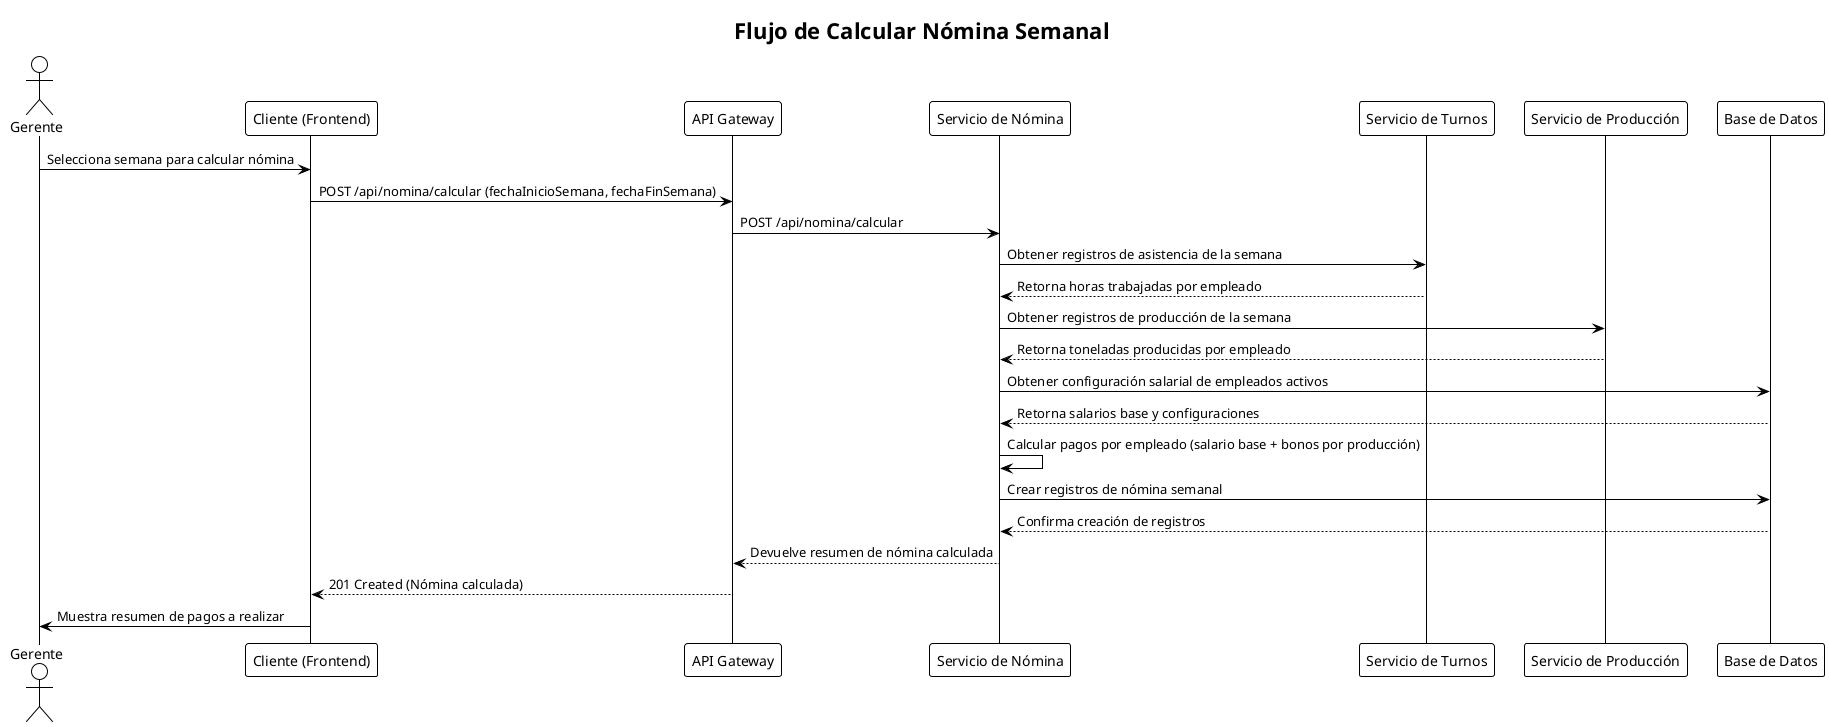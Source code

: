 @startuml sequence_calcular_nomina_semanal
!theme plain

title "Flujo de Calcular Nómina Semanal"

actor Gerente
participant "Cliente (Frontend)" as Cliente
participant "API Gateway" as Gateway
participant "Servicio de Nómina" as NominaService
participant "Servicio de Turnos" as TurnosService
participant "Servicio de Producción" as ProduccionService
participant "Base de Datos" as DB

Gerente -> Cliente: Selecciona semana para calcular nómina
Cliente -> Gateway: POST /api/nomina/calcular (fechaInicioSemana, fechaFinSemana)
Gateway -> NominaService: POST /api/nomina/calcular

NominaService -> TurnosService: Obtener registros de asistencia de la semana
TurnosService --> NominaService: Retorna horas trabajadas por empleado

NominaService -> ProduccionService: Obtener registros de producción de la semana
ProduccionService --> NominaService: Retorna toneladas producidas por empleado

NominaService -> DB: Obtener configuración salarial de empleados activos
DB --> NominaService: Retorna salarios base y configuraciones

NominaService -> NominaService: Calcular pagos por empleado (salario base + bonos por producción)
NominaService -> DB: Crear registros de nómina semanal
DB --> NominaService: Confirma creación de registros

NominaService --> Gateway: Devuelve resumen de nómina calculada
Gateway --> Cliente: 201 Created (Nómina calculada)
Cliente -> Gerente: Muestra resumen de pagos a realizar

@enduml
